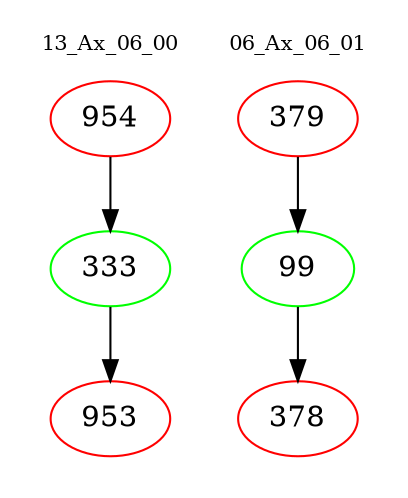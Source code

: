 digraph{
subgraph cluster_0 {
color = white
label = "13_Ax_06_00";
fontsize=10;
T0_954 [label="954", color="red"]
T0_954 -> T0_333 [color="black"]
T0_333 [label="333", color="green"]
T0_333 -> T0_953 [color="black"]
T0_953 [label="953", color="red"]
}
subgraph cluster_1 {
color = white
label = "06_Ax_06_01";
fontsize=10;
T1_379 [label="379", color="red"]
T1_379 -> T1_99 [color="black"]
T1_99 [label="99", color="green"]
T1_99 -> T1_378 [color="black"]
T1_378 [label="378", color="red"]
}
}
